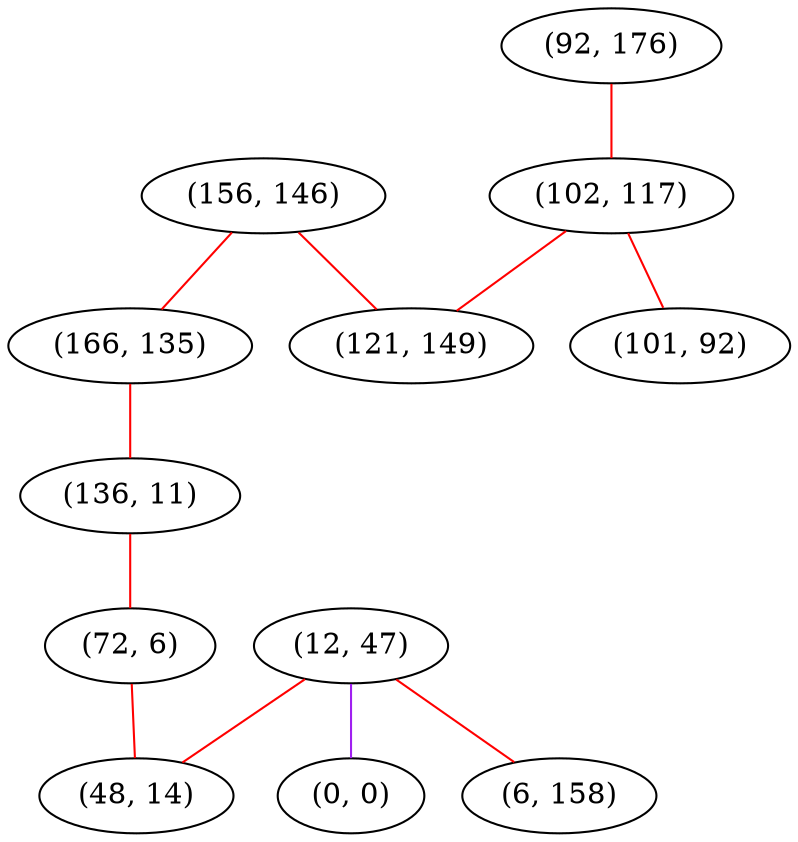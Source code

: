 graph "" {
"(156, 146)";
"(12, 47)";
"(0, 0)";
"(166, 135)";
"(92, 176)";
"(136, 11)";
"(102, 117)";
"(6, 158)";
"(121, 149)";
"(72, 6)";
"(48, 14)";
"(101, 92)";
"(156, 146)" -- "(121, 149)"  [color=red, key=0, weight=1];
"(156, 146)" -- "(166, 135)"  [color=red, key=0, weight=1];
"(12, 47)" -- "(48, 14)"  [color=red, key=0, weight=1];
"(12, 47)" -- "(0, 0)"  [color=purple, key=0, weight=4];
"(12, 47)" -- "(6, 158)"  [color=red, key=0, weight=1];
"(166, 135)" -- "(136, 11)"  [color=red, key=0, weight=1];
"(92, 176)" -- "(102, 117)"  [color=red, key=0, weight=1];
"(136, 11)" -- "(72, 6)"  [color=red, key=0, weight=1];
"(102, 117)" -- "(121, 149)"  [color=red, key=0, weight=1];
"(102, 117)" -- "(101, 92)"  [color=red, key=0, weight=1];
"(72, 6)" -- "(48, 14)"  [color=red, key=0, weight=1];
}
